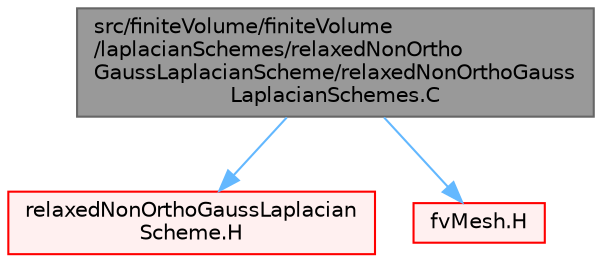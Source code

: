 digraph "src/finiteVolume/finiteVolume/laplacianSchemes/relaxedNonOrthoGaussLaplacianScheme/relaxedNonOrthoGaussLaplacianSchemes.C"
{
 // LATEX_PDF_SIZE
  bgcolor="transparent";
  edge [fontname=Helvetica,fontsize=10,labelfontname=Helvetica,labelfontsize=10];
  node [fontname=Helvetica,fontsize=10,shape=box,height=0.2,width=0.4];
  Node1 [id="Node000001",label="src/finiteVolume/finiteVolume\l/laplacianSchemes/relaxedNonOrtho\lGaussLaplacianScheme/relaxedNonOrthoGauss\lLaplacianSchemes.C",height=0.2,width=0.4,color="gray40", fillcolor="grey60", style="filled", fontcolor="black",tooltip=" "];
  Node1 -> Node2 [id="edge1_Node000001_Node000002",color="steelblue1",style="solid",tooltip=" "];
  Node2 [id="Node000002",label="relaxedNonOrthoGaussLaplacian\lScheme.H",height=0.2,width=0.4,color="red", fillcolor="#FFF0F0", style="filled",URL="$relaxedNonOrthoGaussLaplacianScheme_8H.html",tooltip=" "];
  Node1 -> Node152 [id="edge2_Node000001_Node000152",color="steelblue1",style="solid",tooltip=" "];
  Node152 [id="Node000152",label="fvMesh.H",height=0.2,width=0.4,color="red", fillcolor="#FFF0F0", style="filled",URL="$fvMesh_8H.html",tooltip=" "];
}
